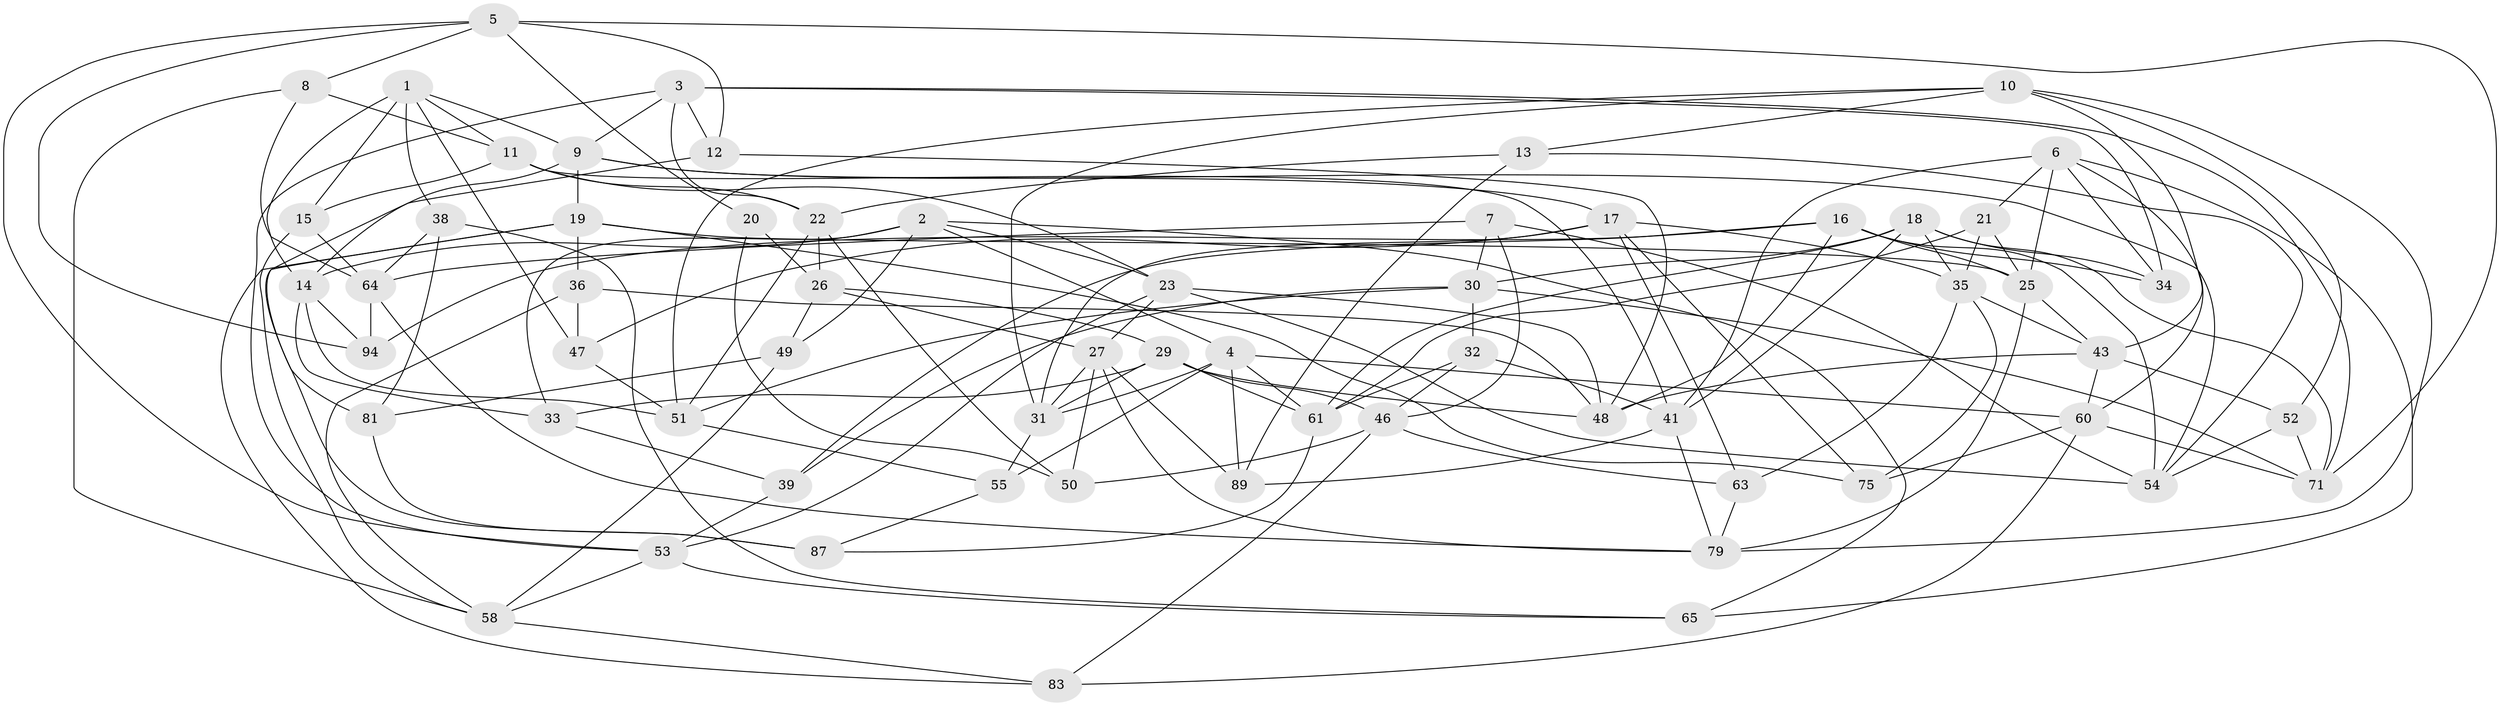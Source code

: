// Generated by graph-tools (version 1.1) at 2025/52/02/27/25 19:52:29]
// undirected, 62 vertices, 159 edges
graph export_dot {
graph [start="1"]
  node [color=gray90,style=filled];
  1 [super="+24"];
  2 [super="+69"];
  3 [super="+82"];
  4 [super="+28"];
  5 [super="+66"];
  6 [super="+42"];
  7;
  8;
  9 [super="+40"];
  10 [super="+92"];
  11 [super="+91"];
  12;
  13;
  14 [super="+57"];
  15;
  16 [super="+70"];
  17 [super="+59"];
  18 [super="+37"];
  19 [super="+45"];
  20;
  21;
  22 [super="+76"];
  23 [super="+74"];
  25 [super="+86"];
  26 [super="+44"];
  27 [super="+68"];
  29 [super="+90"];
  30 [super="+73"];
  31 [super="+98"];
  32;
  33;
  34;
  35 [super="+56"];
  36;
  38;
  39;
  41 [super="+84"];
  43 [super="+77"];
  46 [super="+97"];
  47;
  48 [super="+85"];
  49;
  50;
  51 [super="+67"];
  52;
  53 [super="+78"];
  54 [super="+80"];
  55;
  58 [super="+62"];
  60 [super="+88"];
  61 [super="+96"];
  63;
  64 [super="+95"];
  65;
  71 [super="+72"];
  75;
  79 [super="+93"];
  81;
  83;
  87;
  89;
  94;
  1 -- 15;
  1 -- 47;
  1 -- 38;
  1 -- 11;
  1 -- 14;
  1 -- 9;
  2 -- 14;
  2 -- 33;
  2 -- 65;
  2 -- 49;
  2 -- 4;
  2 -- 23;
  3 -- 71;
  3 -- 34;
  3 -- 12;
  3 -- 53;
  3 -- 9;
  3 -- 22;
  4 -- 60;
  4 -- 61;
  4 -- 89;
  4 -- 55;
  4 -- 31;
  5 -- 94;
  5 -- 12;
  5 -- 8;
  5 -- 53;
  5 -- 20;
  5 -- 71;
  6 -- 65;
  6 -- 41;
  6 -- 34;
  6 -- 60;
  6 -- 21;
  6 -- 25;
  7 -- 46;
  7 -- 30;
  7 -- 64;
  7 -- 54;
  8 -- 64;
  8 -- 58;
  8 -- 11;
  9 -- 19;
  9 -- 54;
  9 -- 14;
  9 -- 17;
  10 -- 52;
  10 -- 79;
  10 -- 43;
  10 -- 51;
  10 -- 13;
  10 -- 31;
  11 -- 23;
  11 -- 41;
  11 -- 22;
  11 -- 15;
  12 -- 81;
  12 -- 48;
  13 -- 22;
  13 -- 54;
  13 -- 89;
  14 -- 33;
  14 -- 94;
  14 -- 51;
  15 -- 58;
  15 -- 64;
  16 -- 39;
  16 -- 34;
  16 -- 94;
  16 -- 25;
  16 -- 48;
  16 -- 54;
  17 -- 63;
  17 -- 75;
  17 -- 31;
  17 -- 35;
  17 -- 47;
  18 -- 41;
  18 -- 34;
  18 -- 61;
  18 -- 35;
  18 -- 30;
  18 -- 71;
  19 -- 36;
  19 -- 75;
  19 -- 83;
  19 -- 87;
  19 -- 25;
  20 -- 50;
  20 -- 26 [weight=2];
  21 -- 25;
  21 -- 35;
  21 -- 61;
  22 -- 51;
  22 -- 26;
  22 -- 50;
  23 -- 48;
  23 -- 54;
  23 -- 27;
  23 -- 53;
  25 -- 79;
  25 -- 43;
  26 -- 29;
  26 -- 49;
  26 -- 27;
  27 -- 50;
  27 -- 79;
  27 -- 89;
  27 -- 31;
  29 -- 61;
  29 -- 48;
  29 -- 33;
  29 -- 31;
  29 -- 46;
  30 -- 39;
  30 -- 71;
  30 -- 51;
  30 -- 32;
  31 -- 55;
  32 -- 46;
  32 -- 61;
  32 -- 41;
  33 -- 39;
  35 -- 75;
  35 -- 63;
  35 -- 43;
  36 -- 47;
  36 -- 58;
  36 -- 48;
  38 -- 81;
  38 -- 64;
  38 -- 65;
  39 -- 53;
  41 -- 89;
  41 -- 79;
  43 -- 48;
  43 -- 60;
  43 -- 52;
  46 -- 83;
  46 -- 50;
  46 -- 63;
  47 -- 51;
  49 -- 81;
  49 -- 58;
  51 -- 55;
  52 -- 54;
  52 -- 71;
  53 -- 58;
  53 -- 65;
  55 -- 87;
  58 -- 83;
  60 -- 71;
  60 -- 75;
  60 -- 83;
  61 -- 87;
  63 -- 79;
  64 -- 79;
  64 -- 94;
  81 -- 87;
}

